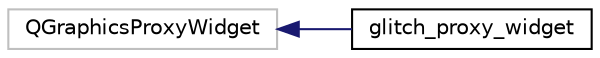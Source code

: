 digraph "Graphical Class Hierarchy"
{
  edge [fontname="Helvetica",fontsize="10",labelfontname="Helvetica",labelfontsize="10"];
  node [fontname="Helvetica",fontsize="10",shape=record];
  rankdir="LR";
  Node27 [label="QGraphicsProxyWidget",height=0.2,width=0.4,color="grey75", fillcolor="white", style="filled"];
  Node27 -> Node0 [dir="back",color="midnightblue",fontsize="10",style="solid",fontname="Helvetica"];
  Node0 [label="glitch_proxy_widget",height=0.2,width=0.4,color="black", fillcolor="white", style="filled",URL="$classglitch__proxy__widget.html"];
}
